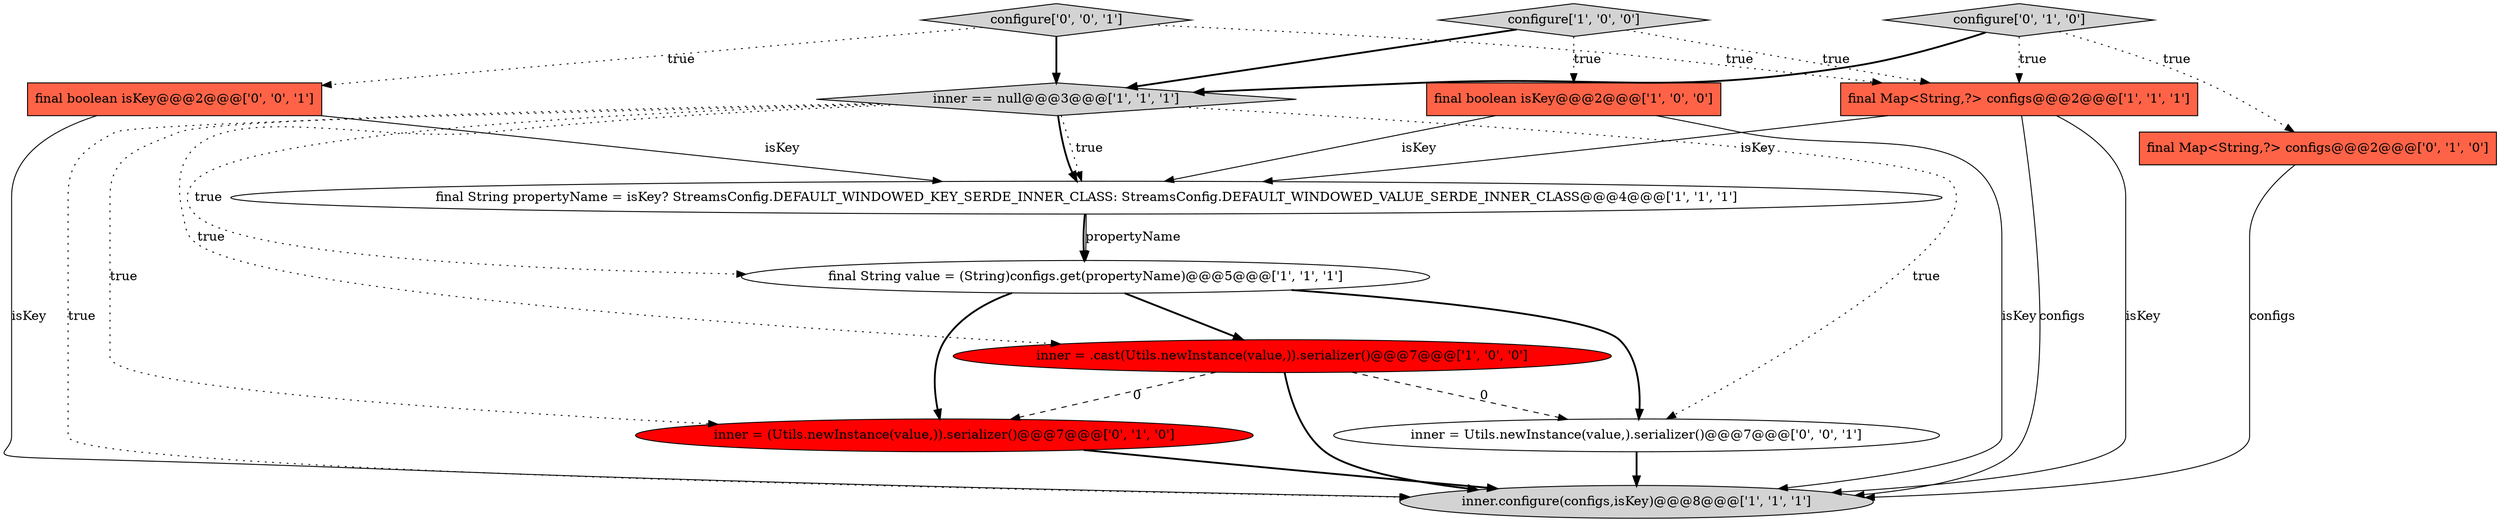 digraph {
1 [style = filled, label = "inner == null@@@3@@@['1', '1', '1']", fillcolor = lightgray, shape = diamond image = "AAA0AAABBB1BBB"];
4 [style = filled, label = "final Map<String,?> configs@@@2@@@['1', '1', '1']", fillcolor = tomato, shape = box image = "AAA0AAABBB1BBB"];
11 [style = filled, label = "final boolean isKey@@@2@@@['0', '0', '1']", fillcolor = tomato, shape = box image = "AAA0AAABBB3BBB"];
6 [style = filled, label = "final String value = (String)configs.get(propertyName)@@@5@@@['1', '1', '1']", fillcolor = white, shape = ellipse image = "AAA0AAABBB1BBB"];
8 [style = filled, label = "final Map<String,?> configs@@@2@@@['0', '1', '0']", fillcolor = tomato, shape = box image = "AAA0AAABBB2BBB"];
5 [style = filled, label = "inner.configure(configs,isKey)@@@8@@@['1', '1', '1']", fillcolor = lightgray, shape = ellipse image = "AAA0AAABBB1BBB"];
10 [style = filled, label = "inner = (Utils.newInstance(value,)).serializer()@@@7@@@['0', '1', '0']", fillcolor = red, shape = ellipse image = "AAA1AAABBB2BBB"];
12 [style = filled, label = "configure['0', '0', '1']", fillcolor = lightgray, shape = diamond image = "AAA0AAABBB3BBB"];
0 [style = filled, label = "final String propertyName = isKey? StreamsConfig.DEFAULT_WINDOWED_KEY_SERDE_INNER_CLASS: StreamsConfig.DEFAULT_WINDOWED_VALUE_SERDE_INNER_CLASS@@@4@@@['1', '1', '1']", fillcolor = white, shape = ellipse image = "AAA0AAABBB1BBB"];
2 [style = filled, label = "final boolean isKey@@@2@@@['1', '0', '0']", fillcolor = tomato, shape = box image = "AAA0AAABBB1BBB"];
9 [style = filled, label = "configure['0', '1', '0']", fillcolor = lightgray, shape = diamond image = "AAA0AAABBB2BBB"];
3 [style = filled, label = "inner = .cast(Utils.newInstance(value,)).serializer()@@@7@@@['1', '0', '0']", fillcolor = red, shape = ellipse image = "AAA1AAABBB1BBB"];
7 [style = filled, label = "configure['1', '0', '0']", fillcolor = lightgray, shape = diamond image = "AAA0AAABBB1BBB"];
13 [style = filled, label = "inner = Utils.newInstance(value,).serializer()@@@7@@@['0', '0', '1']", fillcolor = white, shape = ellipse image = "AAA0AAABBB3BBB"];
11->0 [style = solid, label="isKey"];
7->2 [style = dotted, label="true"];
6->3 [style = bold, label=""];
7->1 [style = bold, label=""];
1->10 [style = dotted, label="true"];
0->6 [style = bold, label=""];
4->5 [style = solid, label="configs"];
2->0 [style = solid, label="isKey"];
1->0 [style = bold, label=""];
3->13 [style = dashed, label="0"];
8->5 [style = solid, label="configs"];
12->1 [style = bold, label=""];
2->5 [style = solid, label="isKey"];
9->8 [style = dotted, label="true"];
1->3 [style = dotted, label="true"];
12->11 [style = dotted, label="true"];
1->13 [style = dotted, label="true"];
4->5 [style = solid, label="isKey"];
3->5 [style = bold, label=""];
10->5 [style = bold, label=""];
0->6 [style = solid, label="propertyName"];
6->10 [style = bold, label=""];
6->13 [style = bold, label=""];
7->4 [style = dotted, label="true"];
13->5 [style = bold, label=""];
9->4 [style = dotted, label="true"];
1->6 [style = dotted, label="true"];
11->5 [style = solid, label="isKey"];
12->4 [style = dotted, label="true"];
3->10 [style = dashed, label="0"];
1->0 [style = dotted, label="true"];
9->1 [style = bold, label=""];
1->5 [style = dotted, label="true"];
4->0 [style = solid, label="isKey"];
}
